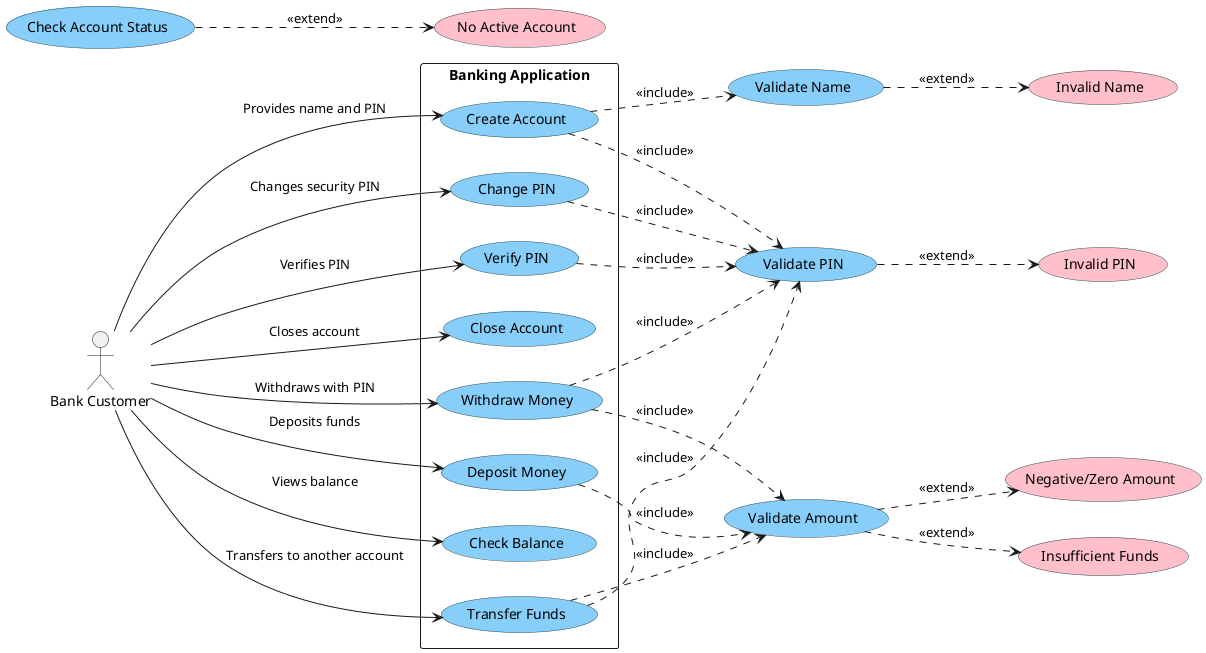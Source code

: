 @startuml BankeApp_UseCaseDiagram

left to right direction
skinparam packageStyle rectangle
skinparam usecase {
  BackgroundColor LightSkyBlue
  BorderColor DarkSlateGray
}

actor Customer as "Bank Customer"

rectangle "Banking Application" {
  usecase "Create Account" as UC1
  usecase "Close Account" as UC2
  usecase "Deposit Money" as UC3
  usecase "Withdraw Money" as UC4
  usecase "Check Balance" as UC5
  usecase "Transfer Funds" as UC6
  usecase "Change PIN" as UC7
  usecase "Verify PIN" as UC8

  Customer --> UC1 : "Provides name and PIN"
  Customer --> UC2 : "Closes account"
  Customer --> UC3 : "Deposits funds"
  Customer --> UC4 : "Withdraws with PIN"
  Customer --> UC5 : "Views balance"
  Customer --> UC6 : "Transfers to another account"
  Customer --> UC7 : "Changes security PIN"
  Customer --> UC8 : "Verifies PIN"
}

' Extension points for error cases
usecase "Validate Name" as VAL1
usecase "Validate PIN" as VAL2
usecase "Validate Amount" as VAL3
usecase "Check Account Status" as VAL4

UC1 ..> VAL1 : <<include>>
UC1 ..> VAL2 : <<include>>
UC3 ..> VAL3 : <<include>>
UC4 ..> VAL3 : <<include>>
UC4 ..> VAL2 : <<include>>
UC6 ..> VAL3 : <<include>>
UC6 ..> VAL2 : <<include>>
UC7 ..> VAL2 : <<include>>
UC8 ..> VAL2 : <<include>>

' Error cases
usecase "Invalid Name" as ERR1 #pink
usecase "Invalid PIN" as ERR2 #pink
usecase "Insufficient Funds" as ERR3 #pink
usecase "No Active Account" as ERR4 #pink
usecase "Negative/Zero Amount" as ERR5 #pink

VAL1 ..> ERR1 : <<extend>>
VAL2 ..> ERR2 : <<extend>>
VAL3 ..> ERR3 : <<extend>>
VAL3 ..> ERR5 : <<extend>>
VAL4 ..> ERR4 : <<extend>>

@enduml